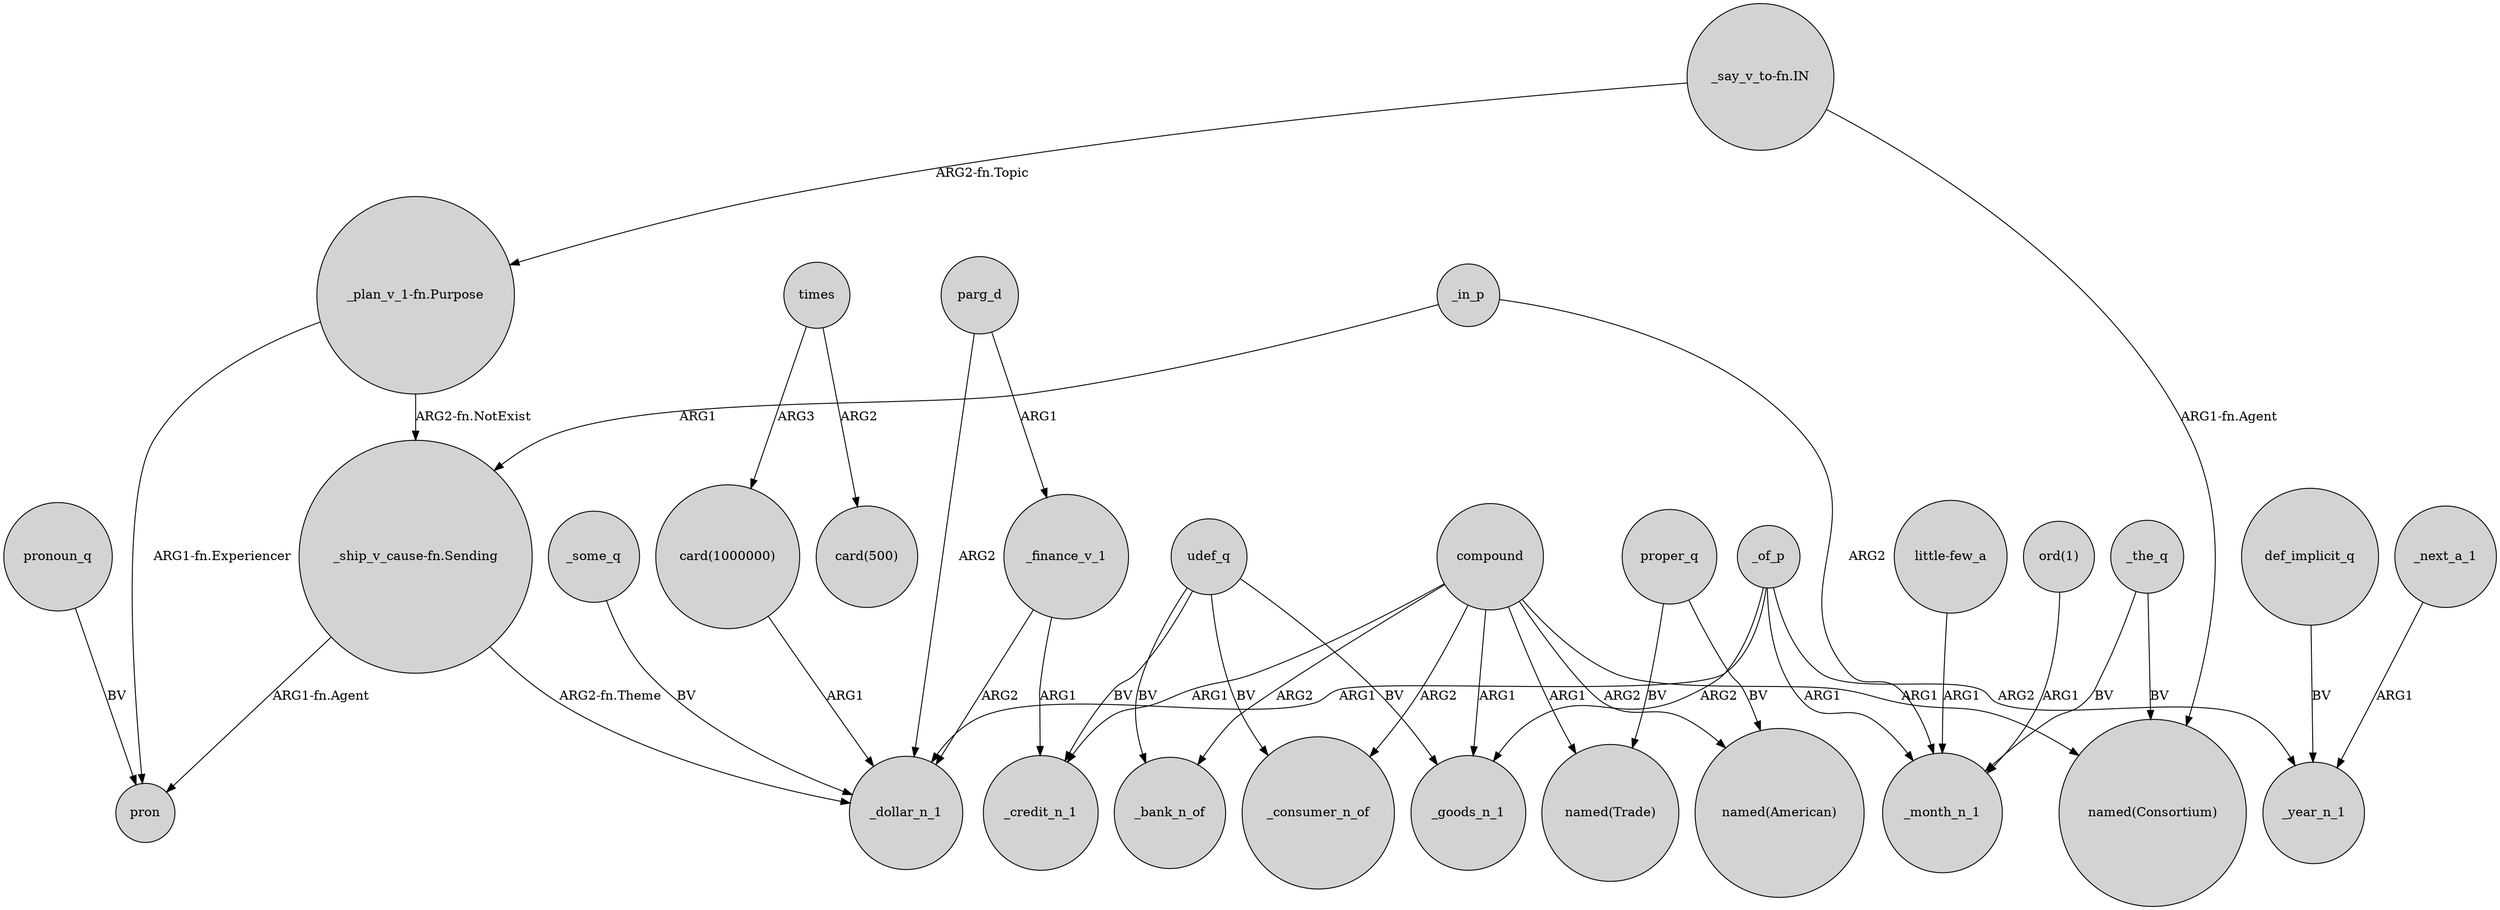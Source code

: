 digraph {
	node [shape=circle style=filled]
	_in_p -> _month_n_1 [label=ARG2]
	"card(1000000)" -> _dollar_n_1 [label=ARG1]
	compound -> _bank_n_of [label=ARG2]
	"_plan_v_1-fn.Purpose" -> "_ship_v_cause-fn.Sending" [label="ARG2-fn.NotExist"]
	def_implicit_q -> _year_n_1 [label=BV]
	proper_q -> "named(American)" [label=BV]
	udef_q -> _credit_n_1 [label=BV]
	_of_p -> _year_n_1 [label=ARG2]
	_of_p -> _goods_n_1 [label=ARG2]
	_of_p -> _dollar_n_1 [label=ARG1]
	"_plan_v_1-fn.Purpose" -> pron [label="ARG1-fn.Experiencer"]
	"little-few_a" -> _month_n_1 [label=ARG1]
	"_say_v_to-fn.IN" -> "named(Consortium)" [label="ARG1-fn.Agent"]
	_finance_v_1 -> _dollar_n_1 [label=ARG2]
	proper_q -> "named(Trade)" [label=BV]
	_finance_v_1 -> _credit_n_1 [label=ARG1]
	"_ship_v_cause-fn.Sending" -> _dollar_n_1 [label="ARG2-fn.Theme"]
	"_say_v_to-fn.IN" -> "_plan_v_1-fn.Purpose" [label="ARG2-fn.Topic"]
	compound -> "named(American)" [label=ARG2]
	_the_q -> "named(Consortium)" [label=BV]
	compound -> "named(Consortium)" [label=ARG1]
	pronoun_q -> pron [label=BV]
	_the_q -> _month_n_1 [label=BV]
	parg_d -> _finance_v_1 [label=ARG1]
	compound -> _credit_n_1 [label=ARG1]
	compound -> _goods_n_1 [label=ARG1]
	times -> "card(1000000)" [label=ARG3]
	udef_q -> _goods_n_1 [label=BV]
	times -> "card(500)" [label=ARG2]
	_next_a_1 -> _year_n_1 [label=ARG1]
	_of_p -> _month_n_1 [label=ARG1]
	compound -> "named(Trade)" [label=ARG1]
	udef_q -> _consumer_n_of [label=BV]
	_some_q -> _dollar_n_1 [label=BV]
	parg_d -> _dollar_n_1 [label=ARG2]
	compound -> _consumer_n_of [label=ARG2]
	"ord(1)" -> _month_n_1 [label=ARG1]
	"_ship_v_cause-fn.Sending" -> pron [label="ARG1-fn.Agent"]
	_in_p -> "_ship_v_cause-fn.Sending" [label=ARG1]
	udef_q -> _bank_n_of [label=BV]
}
